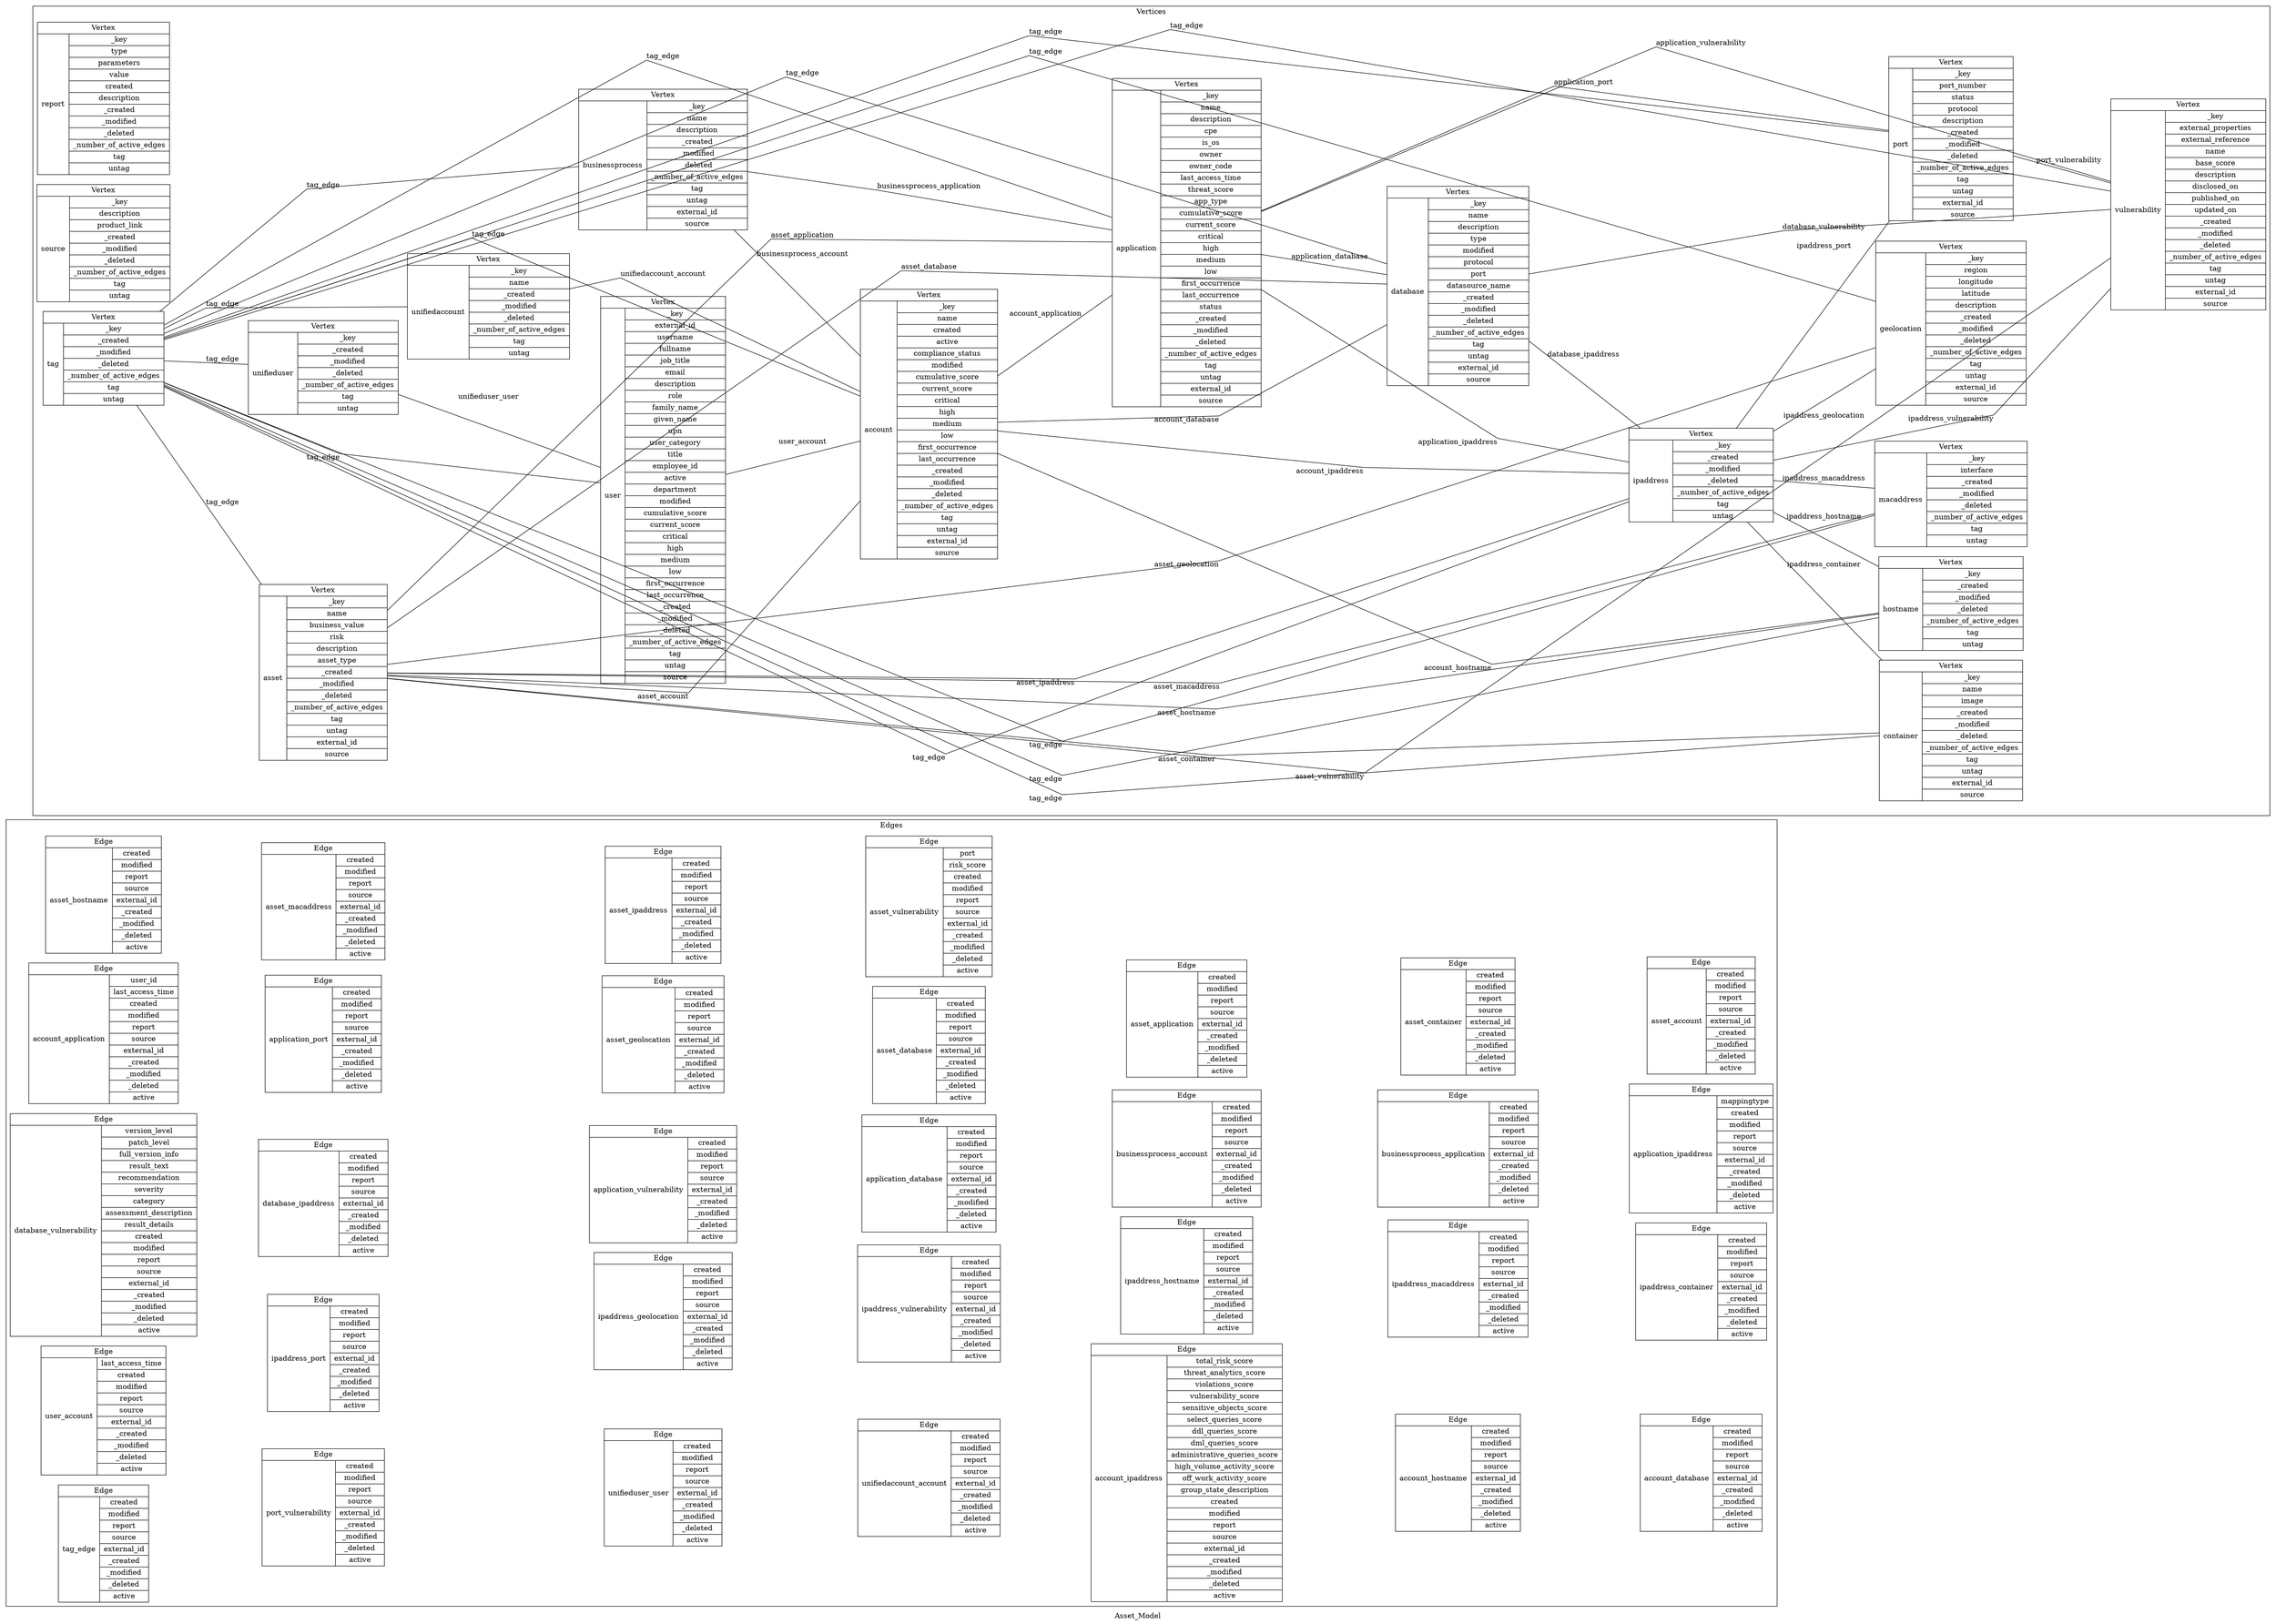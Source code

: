 graph cluster_Asset_Model {
 splines=line;
label=Asset_Model;
rankdir=LR;
subgraph cluster_Edges {
 label=Edges;
"asset_vulnerability" [id="asset_vulnerability", type="node type", shape="record", label="Edge | {asset_vulnerability | {port | risk_score | created | modified | report | source | external_id | _created | _modified | _deleted | active }}"];
"asset_ipaddress" [id="asset_ipaddress", type="node type", shape="record", label="Edge | {asset_ipaddress | {created | modified | report | source | external_id | _created | _modified | _deleted | active }}"];
"asset_macaddress" [id="asset_macaddress", type="node type", shape="record", label="Edge | {asset_macaddress | {created | modified | report | source | external_id | _created | _modified | _deleted | active }}"];
"asset_hostname" [id="asset_hostname", type="node type", shape="record", label="Edge | {asset_hostname | {created | modified | report | source | external_id | _created | _modified | _deleted | active }}"];
"asset_account" [id="asset_account", type="node type", shape="record", label="Edge | {asset_account | {created | modified | report | source | external_id | _created | _modified | _deleted | active }}"];
"asset_container" [id="asset_container", type="node type", shape="record", label="Edge | {asset_container | {created | modified | report | source | external_id | _created | _modified | _deleted | active }}"];
"asset_application" [id="asset_application", type="node type", shape="record", label="Edge | {asset_application | {created | modified | report | source | external_id | _created | _modified | _deleted | active }}"];
"asset_database" [id="asset_database", type="node type", shape="record", label="Edge | {asset_database | {created | modified | report | source | external_id | _created | _modified | _deleted | active }}"];
"asset_geolocation" [id="asset_geolocation", type="node type", shape="record", label="Edge | {asset_geolocation | {created | modified | report | source | external_id | _created | _modified | _deleted | active }}"];
"application_port" [id="application_port", type="node type", shape="record", label="Edge | {application_port | {created | modified | report | source | external_id | _created | _modified | _deleted | active }}"];
"account_application" [id="account_application", type="node type", shape="record", label="Edge | {account_application | {user_id | last_access_time | created | modified | report | source | external_id | _created | _modified | _deleted | active }}"];
"application_ipaddress" [id="application_ipaddress", type="node type", shape="record", label="Edge | {application_ipaddress | {mappingtype | created | modified | report | source | external_id | _created | _modified | _deleted | active }}"];
"businessprocess_application" [id="businessprocess_application", type="node type", shape="record", label="Edge | {businessprocess_application | {created | modified | report | source | external_id | _created | _modified | _deleted | active }}"];
"businessprocess_account" [id="businessprocess_account", type="node type", shape="record", label="Edge | {businessprocess_account | {created | modified | report | source | external_id | _created | _modified | _deleted | active }}"];
"application_database" [id="application_database", type="node type", shape="record", label="Edge | {application_database | {created | modified | report | source | external_id | _created | _modified | _deleted | active }}"];
"application_vulnerability" [id="application_vulnerability", type="node type", shape="record", label="Edge | {application_vulnerability | {created | modified | report | source | external_id | _created | _modified | _deleted | active }}"];
"database_ipaddress" [id="database_ipaddress", type="node type", shape="record", label="Edge | {database_ipaddress | {created | modified | report | source | external_id | _created | _modified | _deleted | active }}"];
"database_vulnerability" [id="database_vulnerability", type="node type", shape="record", label="Edge | {database_vulnerability | {version_level | patch_level | full_version_info | result_text | recommendation | severity | category | assessment_description | result_details | created | modified | report | source | external_id | _created | _modified | _deleted | active }}"];
"ipaddress_container" [id="ipaddress_container", type="node type", shape="record", label="Edge | {ipaddress_container | {created | modified | report | source | external_id | _created | _modified | _deleted | active }}"];
"ipaddress_macaddress" [id="ipaddress_macaddress", type="node type", shape="record", label="Edge | {ipaddress_macaddress | {created | modified | report | source | external_id | _created | _modified | _deleted | active }}"];
"ipaddress_hostname" [id="ipaddress_hostname", type="node type", shape="record", label="Edge | {ipaddress_hostname | {created | modified | report | source | external_id | _created | _modified | _deleted | active }}"];
"ipaddress_vulnerability" [id="ipaddress_vulnerability", type="node type", shape="record", label="Edge | {ipaddress_vulnerability | {created | modified | report | source | external_id | _created | _modified | _deleted | active }}"];
"ipaddress_geolocation" [id="ipaddress_geolocation", type="node type", shape="record", label="Edge | {ipaddress_geolocation | {created | modified | report | source | external_id | _created | _modified | _deleted | active }}"];
"ipaddress_port" [id="ipaddress_port", type="node type", shape="record", label="Edge | {ipaddress_port | {created | modified | report | source | external_id | _created | _modified | _deleted | active }}"];
"user_account" [id="user_account", type="node type", shape="record", label="Edge | {user_account | {last_access_time | created | modified | report | source | external_id | _created | _modified | _deleted | active }}"];
"account_database" [id="account_database", type="node type", shape="record", label="Edge | {account_database | {created | modified | report | source | external_id | _created | _modified | _deleted | active }}"];
"account_hostname" [id="account_hostname", type="node type", shape="record", label="Edge | {account_hostname | {created | modified | report | source | external_id | _created | _modified | _deleted | active }}"];
"account_ipaddress" [id="account_ipaddress", type="node type", shape="record", label="Edge | {account_ipaddress | {total_risk_score | threat_analytics_score | violations_score | vulnerability_score | sensitive_objects_score | select_queries_score | ddl_queries_score | dml_queries_score | administrative_queries_score | high_volume_activity_score | off_work_activity_score | group_state_description | created | modified | report | source | external_id | _created | _modified | _deleted | active }}"];
"unifiedaccount_account" [id="unifiedaccount_account", type="node type", shape="record", label="Edge | {unifiedaccount_account | {created | modified | report | source | external_id | _created | _modified | _deleted | active }}"];
"unifieduser_user" [id="unifieduser_user", type="node type", shape="record", label="Edge | {unifieduser_user | {created | modified | report | source | external_id | _created | _modified | _deleted | active }}"];
"port_vulnerability" [id="port_vulnerability", type="node type", shape="record", label="Edge | {port_vulnerability | {created | modified | report | source | external_id | _created | _modified | _deleted | active }}"];
"tag_edge" [id="tag_edge", type="node type", shape="record", label="Edge | {tag_edge | {created | modified | report | source | external_id | _created | _modified | _deleted | active }}"];
tag_edge -- port_vulnerability [style=invis]
 port_vulnerability -- unifieduser_user [style=invis]
 unifieduser_user -- unifiedaccount_account [style=invis]
 unifiedaccount_account -- account_ipaddress [style=invis]
 account_ipaddress -- account_hostname [style=invis]
 account_hostname -- account_database [style=invis]
 user_account -- ipaddress_port [style=invis]
 ipaddress_port -- ipaddress_geolocation [style=invis]
 ipaddress_geolocation -- ipaddress_vulnerability [style=invis]
 ipaddress_vulnerability -- ipaddress_hostname [style=invis]
 ipaddress_hostname -- ipaddress_macaddress [style=invis]
 ipaddress_macaddress -- ipaddress_container [style=invis]
 database_vulnerability -- database_ipaddress [style=invis]
 database_ipaddress -- application_vulnerability [style=invis]
 application_vulnerability -- application_database [style=invis]
 application_database -- businessprocess_account [style=invis]
 businessprocess_account -- businessprocess_application [style=invis]
 businessprocess_application -- application_ipaddress [style=invis]
 account_application -- application_port [style=invis]
 application_port -- asset_geolocation [style=invis]
 asset_geolocation -- asset_database [style=invis]
 asset_database -- asset_application [style=invis]
 asset_application -- asset_container [style=invis]
 asset_container -- asset_account [style=invis]
 asset_hostname -- asset_macaddress [style=invis]
 asset_macaddress -- asset_ipaddress [style=invis]
 asset_ipaddress -- asset_vulnerability [style=invis]
 }
subgraph cluster_Vertices {
 label=Vertices;
"asset" [id="asset", type="node type", shape="record", label="Vertex | {asset | {_key | name | business_value | risk | description | asset_type | _created | _modified | _deleted | _number_of_active_edges | tag | untag | external_id | source }}"];
"container" [id="container", type="node type", shape="record", label="Vertex | {container | {_key | name | image | _created | _modified | _deleted | _number_of_active_edges | tag | untag | external_id | source }}"];
"ipaddress" [id="ipaddress", type="node type", shape="record", label="Vertex | {ipaddress | {_key | _created | _modified | _deleted | _number_of_active_edges | tag | untag }}"];
"unifieduser" [id="unifieduser", type="node type", shape="record", label="Vertex | {unifieduser | {_key | _created | _modified | _deleted | _number_of_active_edges | tag | untag }}"];
"user" [id="user", type="node type", shape="record", label="Vertex | {user | {_key | external_id | username | fullname | job_title | email | description | role | family_name | given_name | upn | user_category | title | employee_id | active | department | modified | cumulative_score | current_score | critical | high | medium | low | first_occurrence | last_occurrence | _created | _modified | _deleted | _number_of_active_edges | tag | untag | source }}"];
"unifiedaccount" [id="unifiedaccount", type="node type", shape="record", label="Vertex | {unifiedaccount | {_key | name | _created | _modified | _deleted | _number_of_active_edges | tag | untag }}"];
"account" [id="account", type="node type", shape="record", label="Vertex | {account | {_key | name | created | active | compliance_status | modified | cumulative_score | current_score | critical | high | medium | low | first_occurrence | last_occurrence | _created | _modified | _deleted | _number_of_active_edges | tag | untag | external_id | source }}"];
"application" [id="application", type="node type", shape="record", label="Vertex | {application | {_key | name | description | cpe | is_os | owner | owner_code | last_access_time | threat_score | app_type | cumulative_score | current_score | critical | high | medium | low | first_occurrence | last_occurrence | status | _created | _modified | _deleted | _number_of_active_edges | tag | untag | external_id | source }}"];
"hostname" [id="hostname", type="node type", shape="record", label="Vertex | {hostname | {_key | _created | _modified | _deleted | _number_of_active_edges | tag | untag }}"];
"businessprocess" [id="businessprocess", type="node type", shape="record", label="Vertex | {businessprocess | {_key | name | description | _created | _modified | _deleted | _number_of_active_edges | tag | untag | external_id | source }}"];
"database" [id="database", type="node type", shape="record", label="Vertex | {database | {_key | name | description | type | modified | protocol | port | datasource_name | _created | _modified | _deleted | _number_of_active_edges | tag | untag | external_id | source }}"];
"macaddress" [id="macaddress", type="node type", shape="record", label="Vertex | {macaddress | {_key | interface | _created | _modified | _deleted | _number_of_active_edges | tag | untag }}"];
"report" [id="report", type="node type", shape="record", label="Vertex | {report | {_key | type | parameters | value | created | description | _created | _modified | _deleted | _number_of_active_edges | tag | untag }}"];
"port" [id="port", type="node type", shape="record", label="Vertex | {port | {_key | port_number | status | protocol | description | _created | _modified | _deleted | _number_of_active_edges | tag | untag | external_id | source }}"];
"source" [id="source", type="node type", shape="record", label="Vertex | {source | {_key | description | product_link | _created | _modified | _deleted | _number_of_active_edges | tag | untag }}"];
"vulnerability" [id="vulnerability", type="node type", shape="record", label="Vertex | {vulnerability | {_key | external_properties | external_reference | name | base_score | description | disclosed_on | published_on | updated_on | _created | _modified | _deleted | _number_of_active_edges | tag | untag | external_id | source }}"];
"tag" [id="tag", type="node type", shape="record", label="Vertex | {tag | {_key | _created | _modified | _deleted | _number_of_active_edges | tag | untag }}"];
"geolocation" [id="geolocation", type="node type", shape="record", label="Vertex | {geolocation | {_key | region | longitude | latitude | description | _created | _modified | _deleted | _number_of_active_edges | tag | untag | external_id | source }}"];
"asset" -- "vulnerability" [source="asset", target="vulnerability", relation="asset to vulnerability", directed="false", label="asset_vulnerability"];
"asset" -- "ipaddress" [source="asset", target="ipaddress", relation="asset to ipaddress", directed="false", label="asset_ipaddress"];
"asset" -- "macaddress" [source="asset", target="macaddress", relation="asset to macaddress", directed="false", label="asset_macaddress"];
"asset" -- "hostname" [source="asset", target="hostname", relation="asset to hostname", directed="false", label="asset_hostname"];
"asset" -- "account" [source="asset", target="account", relation="asset to account", directed="false", label="asset_account"];
"asset" -- "container" [source="asset", target="container", relation="asset to container", directed="false", label="asset_container"];
"asset" -- "application" [source="asset", target="application", relation="asset to application", directed="false", label="asset_application"];
"asset" -- "database" [source="asset", target="database", relation="asset to database", directed="false", label="asset_database"];
"asset" -- "geolocation" [source="asset", target="geolocation", relation="asset to geolocation", directed="false", label="asset_geolocation"];
"application" -- "port" [source="application", target="port", relation="application to port", directed="false", label="application_port"];
"account" -- "application" [source="account", target="application", relation="account to application", directed="false", label="account_application"];
"application" -- "ipaddress" [source="application", target="ipaddress", relation="application to ipaddress", directed="false", label="application_ipaddress"];
"businessprocess" -- "application" [source="businessprocess", target="application", relation="businessprocess to application", directed="false", label="businessprocess_application"];
"businessprocess" -- "account" [source="businessprocess", target="account", relation="businessprocess to account", directed="false", label="businessprocess_account"];
"application" -- "database" [source="application", target="database", relation="application to database", directed="false", label="application_database"];
"application" -- "vulnerability" [source="application", target="vulnerability", relation="application to vulnerability", directed="false", label="application_vulnerability"];
"database" -- "ipaddress" [source="database", target="ipaddress", relation="database to ipaddress", directed="false", label="database_ipaddress"];
"database" -- "vulnerability" [source="database", target="vulnerability", relation="database to vulnerability", directed="false", label="database_vulnerability"];
"ipaddress" -- "container" [source="ipaddress", target="container", relation="ipaddress to container", directed="false", label="ipaddress_container"];
"ipaddress" -- "macaddress" [source="ipaddress", target="macaddress", relation="ipaddress to macaddress", directed="false", label="ipaddress_macaddress"];
"ipaddress" -- "hostname" [source="ipaddress", target="hostname", relation="ipaddress to hostname", directed="false", label="ipaddress_hostname"];
"ipaddress" -- "vulnerability" [source="ipaddress", target="vulnerability", relation="ipaddress to vulnerability", directed="false", label="ipaddress_vulnerability"];
"ipaddress" -- "geolocation" [source="ipaddress", target="geolocation", relation="ipaddress to geolocation", directed="false", label="ipaddress_geolocation"];
"ipaddress" -- "port" [source="ipaddress", target="port", relation="ipaddress to port", directed="false", label="ipaddress_port"];
"user" -- "account" [source="user", target="account", relation="user to account", directed="false", label="user_account"];
"account" -- "database" [source="account", target="database", relation="account to database", directed="false", label="account_database"];
"account" -- "hostname" [source="account", target="hostname", relation="account to hostname", directed="false", label="account_hostname"];
"account" -- "ipaddress" [source="account", target="ipaddress", relation="account to ipaddress", directed="false", label="account_ipaddress"];
"unifiedaccount" -- "account" [source="unifiedaccount", target="account", relation="unifiedaccount to account", directed="false", label="unifiedaccount_account"];
"unifieduser" -- "user" [source="unifieduser", target="user", relation="unifieduser to user", directed="false", label="unifieduser_user"];
"port" -- "vulnerability" [source="port", target="vulnerability", relation="port to vulnerability", directed="false", label="port_vulnerability"];
"tag" -- "asset" [source="tag", target="asset", relation="tag to asset", directed="false", label="tag_edge"];
"tag" -- "container" [source="tag", target="container", relation="tag to container", directed="false", label="tag_edge"];
"tag" -- "ipaddress" [source="tag", target="ipaddress", relation="tag to ipaddress", directed="false", label="tag_edge"];
"tag" -- "unifieduser" [source="tag", target="unifieduser", relation="tag to unifieduser", directed="false", label="tag_edge"];
"tag" -- "user" [source="tag", target="user", relation="tag to user", directed="false", label="tag_edge"];
"tag" -- "unifiedaccount" [source="tag", target="unifiedaccount", relation="tag to unifiedaccount", directed="false", label="tag_edge"];
"tag" -- "account" [source="tag", target="account", relation="tag to account", directed="false", label="tag_edge"];
"tag" -- "application" [source="tag", target="application", relation="tag to application", directed="false", label="tag_edge"];
"tag" -- "hostname" [source="tag", target="hostname", relation="tag to hostname", directed="false", label="tag_edge"];
"tag" -- "businessprocess" [source="tag", target="businessprocess", relation="tag to businessprocess", directed="false", label="tag_edge"];
"tag" -- "database" [source="tag", target="database", relation="tag to database", directed="false", label="tag_edge"];
"tag" -- "macaddress" [source="tag", target="macaddress", relation="tag to macaddress", directed="false", label="tag_edge"];
"tag" -- "port" [source="tag", target="port", relation="tag to port", directed="false", label="tag_edge"];
"tag" -- "vulnerability" [source="tag", target="vulnerability", relation="tag to vulnerability", directed="false", label="tag_edge"];
"tag" -- "geolocation" [source="tag", target="geolocation", relation="tag to geolocation", directed="false", label="tag_edge"];
}
}
